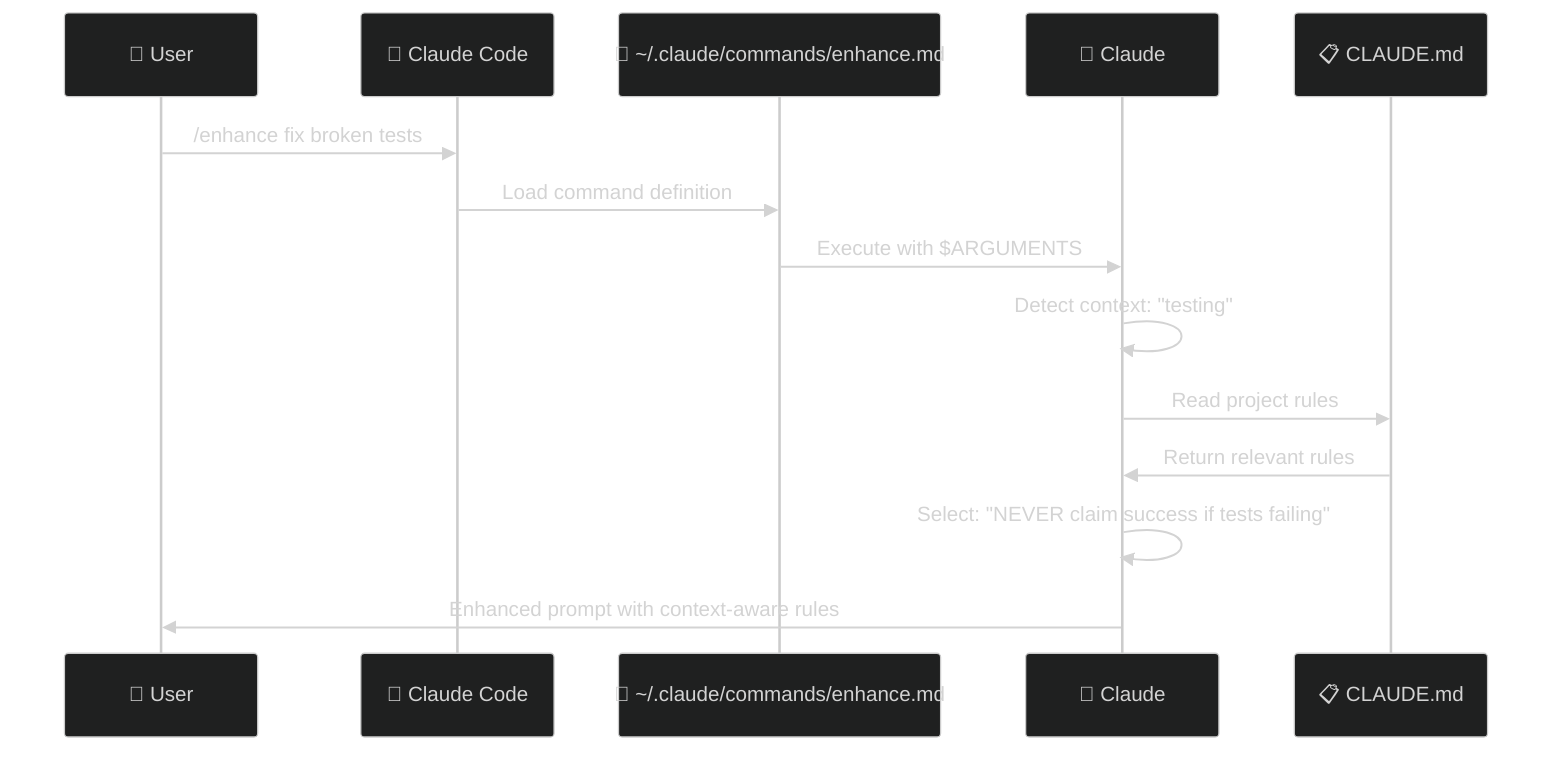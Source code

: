 %%{init: {'theme':'dark', 'sequence': { 'actorFontSize': '22px', 'messageFontSize': '20px' }}}%%
sequenceDiagram
    %% /enhance Command Sequence
    
    participant U as 👤 User
    participant CC as 📝 Claude Code
    participant EC as 📄 ~/.claude/commands/enhance.md
    participant C as 🤖 Claude
    participant MD as 📋 CLAUDE.md
    
    U->>CC: /enhance fix broken tests
    CC->>EC: Load command definition
    EC->>C: Execute with $ARGUMENTS
    C->>C: Detect context: "testing"
    C->>MD: Read project rules
    MD->>C: Return relevant rules
    C->>C: Select: "NEVER claim success if tests failing"
    C->>U: Enhanced prompt with context-aware rules